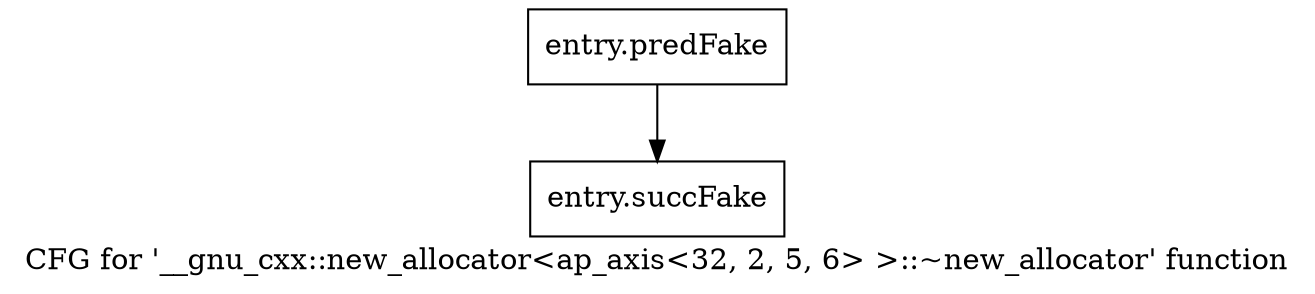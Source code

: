 digraph "CFG for '__gnu_cxx::new_allocator\<ap_axis\<32, 2, 5, 6\> \>::~new_allocator' function" {
	label="CFG for '__gnu_cxx::new_allocator\<ap_axis\<32, 2, 5, 6\> \>::~new_allocator' function";

	Node0x47b5600 [shape=record,filename="",linenumber="",label="{entry.predFake}"];
	Node0x47b5600 -> Node0x47a2f00[ callList="" memoryops="" filename="/proj/xbuilds/2019.2_0801_1/installs/lin64/Vivado/HEAD/tps/lnx64/gcc-6.2.0/lib/gcc/x86_64-pc-linux-gnu/6.2.0/../../../../include/c++/6.2.0/ext/new_allocator.h"];
	Node0x47a2f00 [shape=record,filename="/proj/xbuilds/2019.2_0801_1/installs/lin64/Vivado/HEAD/tps/lnx64/gcc-6.2.0/lib/gcc/x86_64-pc-linux-gnu/6.2.0/../../../../include/c++/6.2.0/ext/new_allocator.h",linenumber="86",label="{entry.succFake}"];
}

